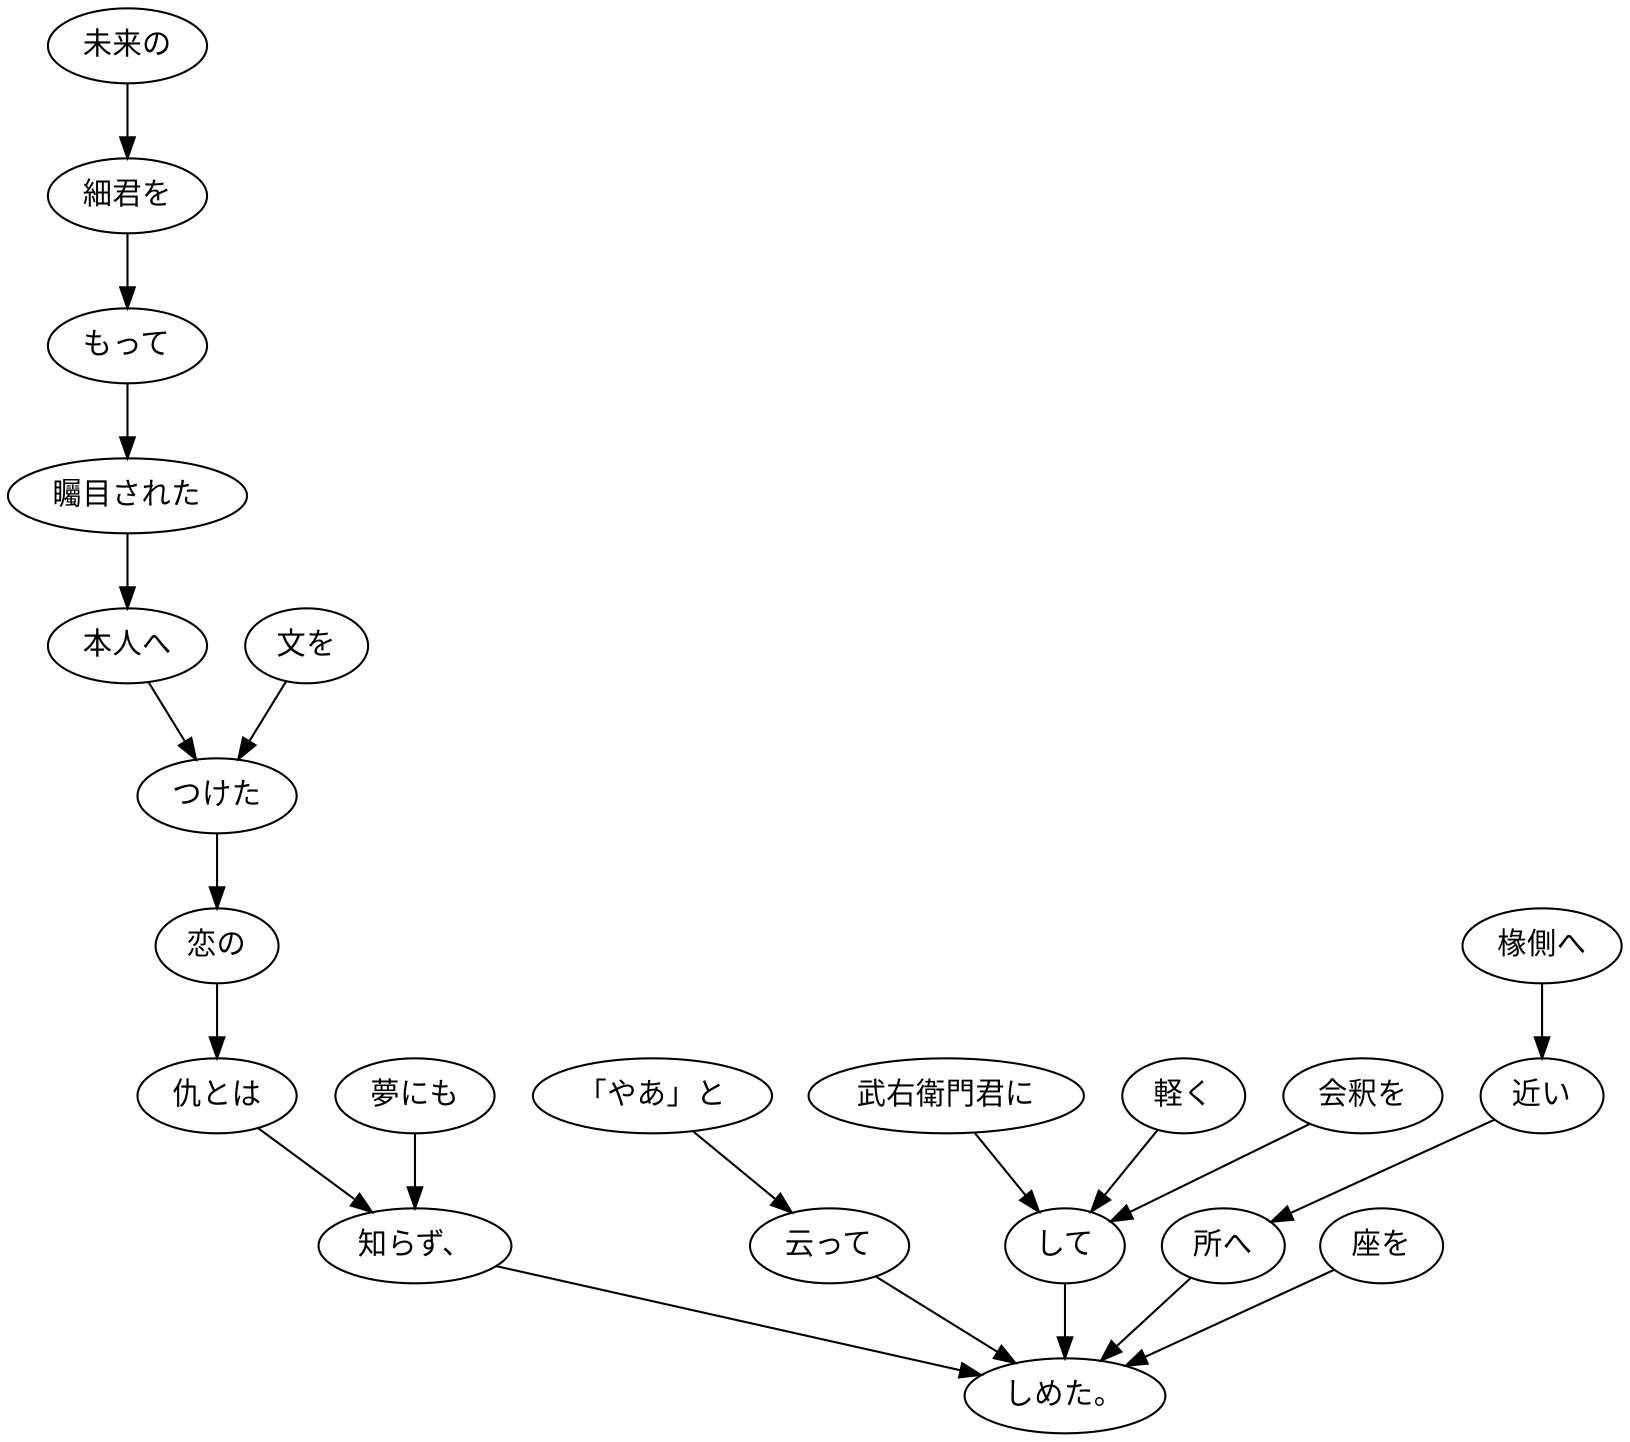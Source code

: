 digraph graph7433 {
	node0 [label="未来の"];
	node1 [label="細君を"];
	node2 [label="もって"];
	node3 [label="矚目された"];
	node4 [label="本人へ"];
	node5 [label="文を"];
	node6 [label="つけた"];
	node7 [label="恋の"];
	node8 [label="仇とは"];
	node9 [label="夢にも"];
	node10 [label="知らず、"];
	node11 [label="「やあ」と"];
	node12 [label="云って"];
	node13 [label="武右衛門君に"];
	node14 [label="軽く"];
	node15 [label="会釈を"];
	node16 [label="して"];
	node17 [label="椽側へ"];
	node18 [label="近い"];
	node19 [label="所へ"];
	node20 [label="座を"];
	node21 [label="しめた。"];
	node0 -> node1;
	node1 -> node2;
	node2 -> node3;
	node3 -> node4;
	node4 -> node6;
	node5 -> node6;
	node6 -> node7;
	node7 -> node8;
	node8 -> node10;
	node9 -> node10;
	node10 -> node21;
	node11 -> node12;
	node12 -> node21;
	node13 -> node16;
	node14 -> node16;
	node15 -> node16;
	node16 -> node21;
	node17 -> node18;
	node18 -> node19;
	node19 -> node21;
	node20 -> node21;
}
